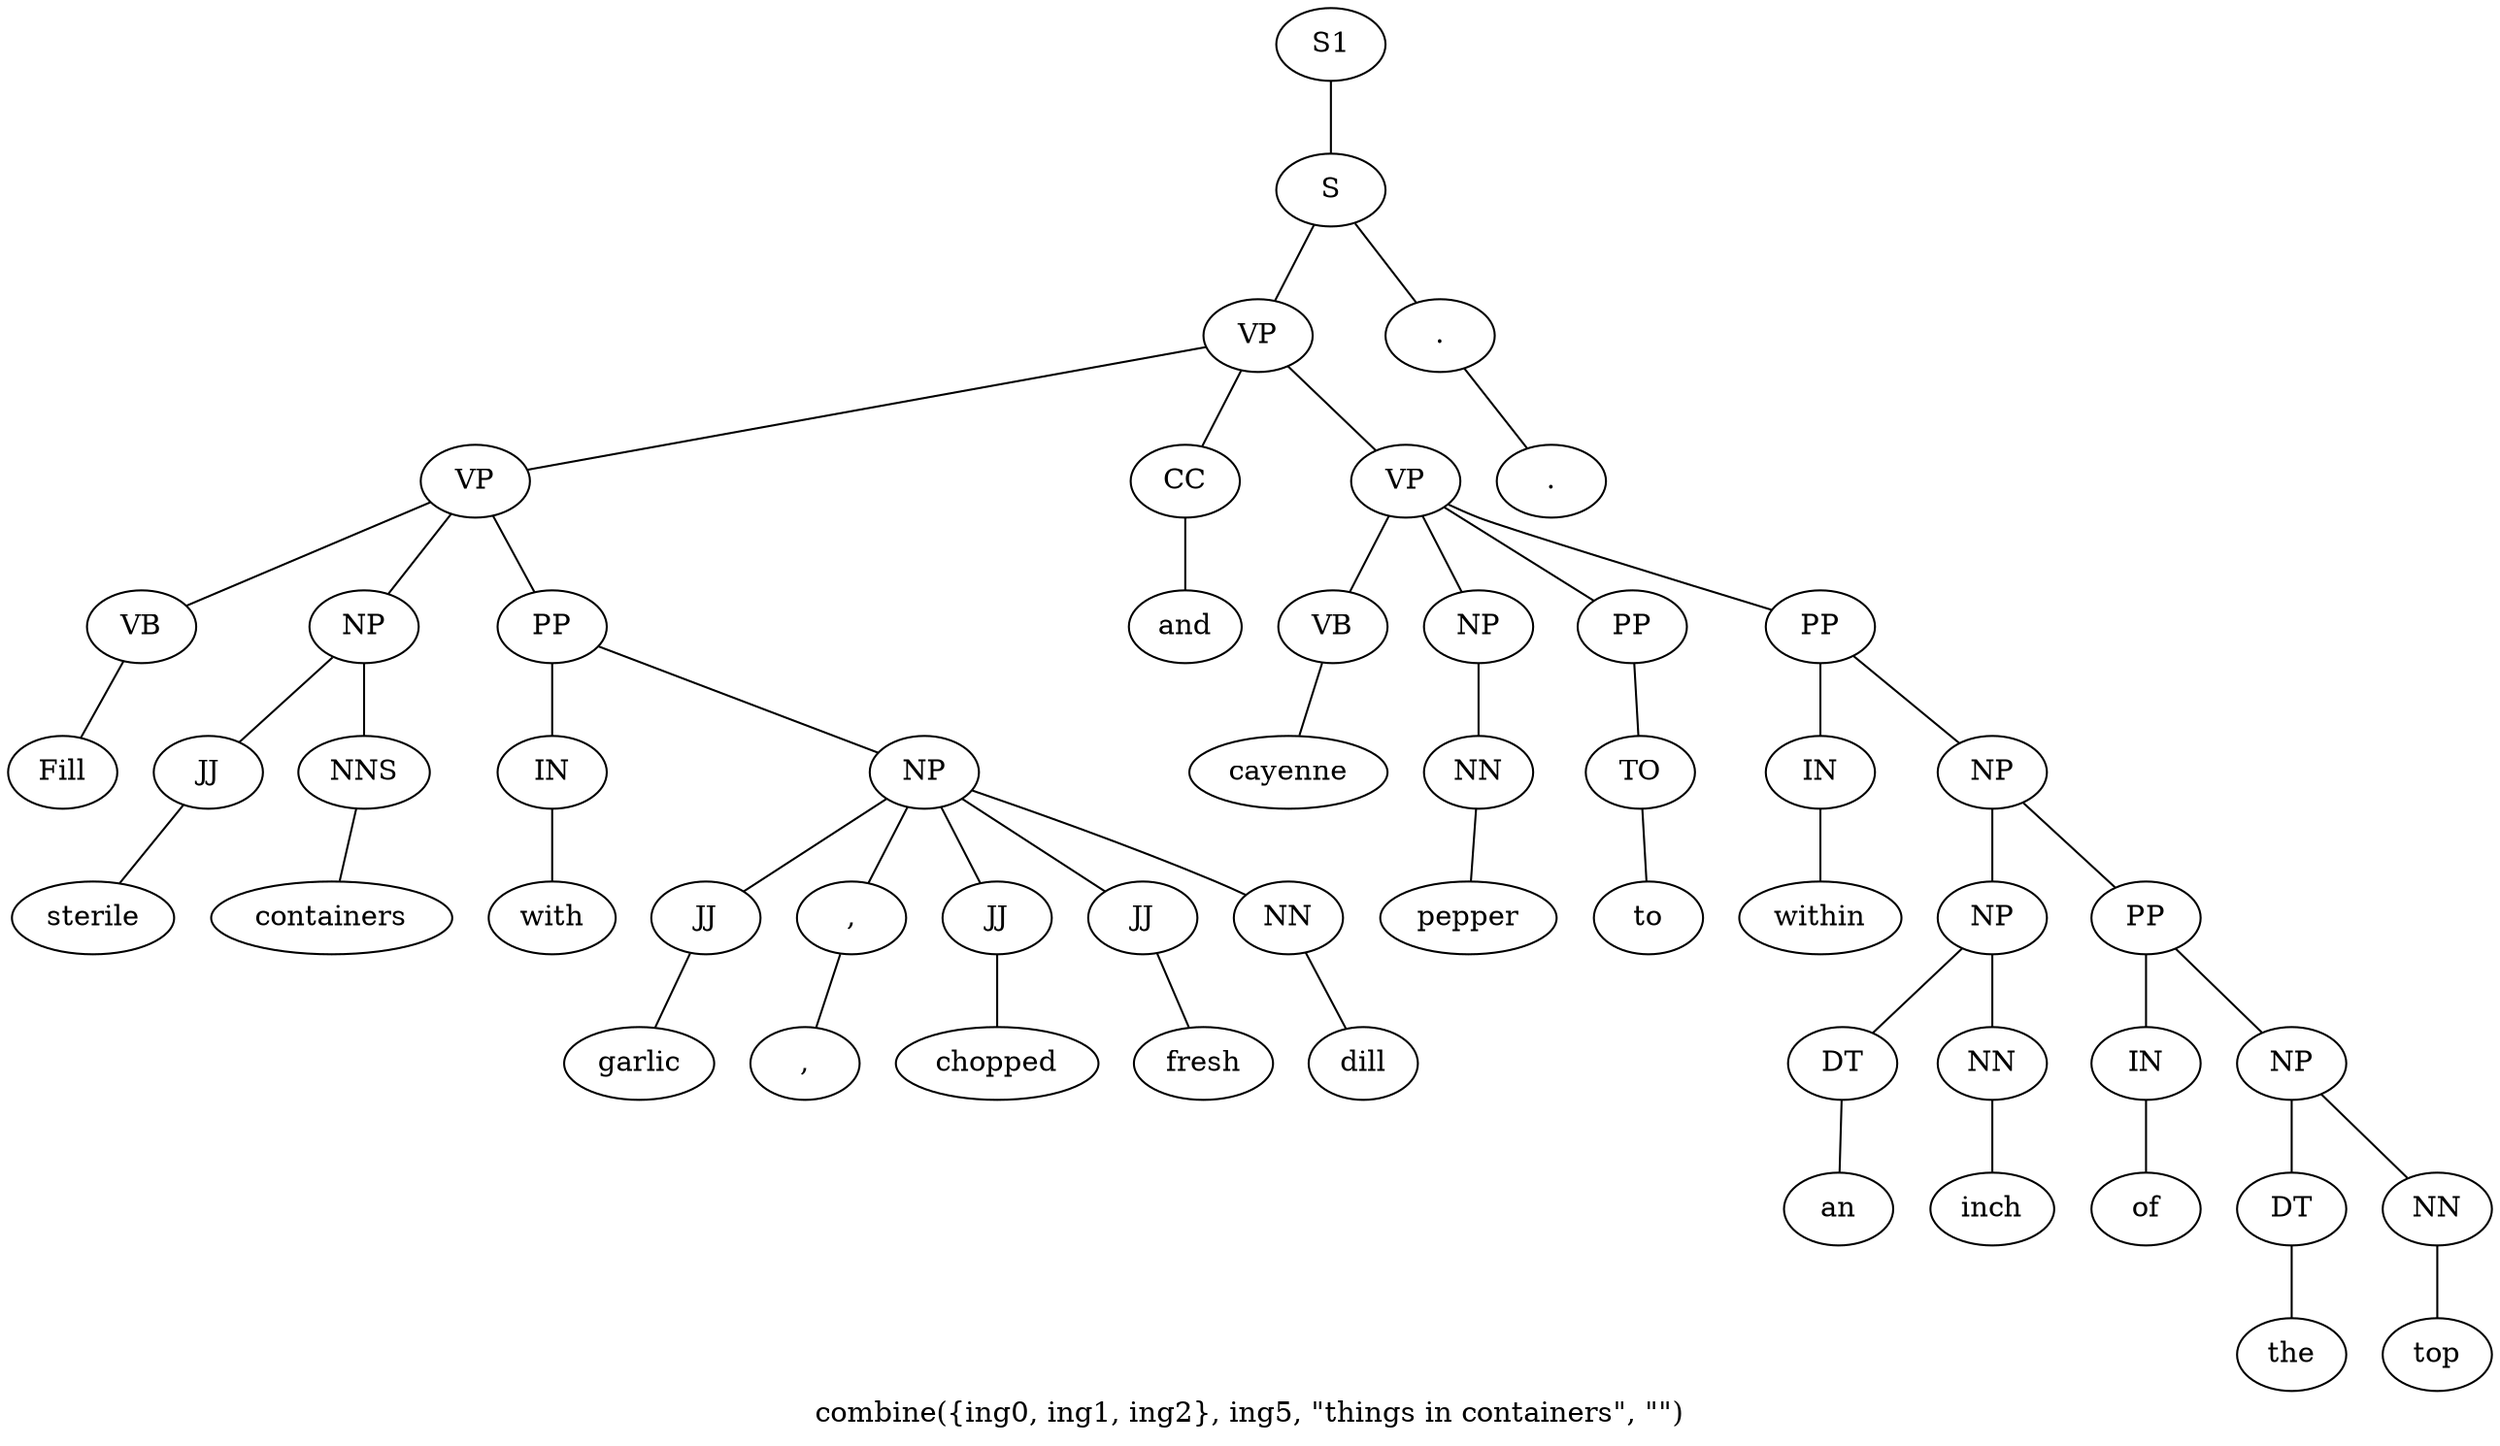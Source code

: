 graph SyntaxGraph {
	label = "combine({ing0, ing1, ing2}, ing5, \"things in containers\", \"\")";
	Node0 [label="S1"];
	Node1 [label="S"];
	Node2 [label="VP"];
	Node3 [label="VP"];
	Node4 [label="VB"];
	Node5 [label="Fill"];
	Node6 [label="NP"];
	Node7 [label="JJ"];
	Node8 [label="sterile"];
	Node9 [label="NNS"];
	Node10 [label="containers"];
	Node11 [label="PP"];
	Node12 [label="IN"];
	Node13 [label="with"];
	Node14 [label="NP"];
	Node15 [label="JJ"];
	Node16 [label="garlic"];
	Node17 [label=","];
	Node18 [label=","];
	Node19 [label="JJ"];
	Node20 [label="chopped"];
	Node21 [label="JJ"];
	Node22 [label="fresh"];
	Node23 [label="NN"];
	Node24 [label="dill"];
	Node25 [label="CC"];
	Node26 [label="and"];
	Node27 [label="VP"];
	Node28 [label="VB"];
	Node29 [label="cayenne"];
	Node30 [label="NP"];
	Node31 [label="NN"];
	Node32 [label="pepper"];
	Node33 [label="PP"];
	Node34 [label="TO"];
	Node35 [label="to"];
	Node36 [label="PP"];
	Node37 [label="IN"];
	Node38 [label="within"];
	Node39 [label="NP"];
	Node40 [label="NP"];
	Node41 [label="DT"];
	Node42 [label="an"];
	Node43 [label="NN"];
	Node44 [label="inch"];
	Node45 [label="PP"];
	Node46 [label="IN"];
	Node47 [label="of"];
	Node48 [label="NP"];
	Node49 [label="DT"];
	Node50 [label="the"];
	Node51 [label="NN"];
	Node52 [label="top"];
	Node53 [label="."];
	Node54 [label="."];

	Node0 -- Node1;
	Node1 -- Node2;
	Node1 -- Node53;
	Node2 -- Node3;
	Node2 -- Node25;
	Node2 -- Node27;
	Node3 -- Node4;
	Node3 -- Node6;
	Node3 -- Node11;
	Node4 -- Node5;
	Node6 -- Node7;
	Node6 -- Node9;
	Node7 -- Node8;
	Node9 -- Node10;
	Node11 -- Node12;
	Node11 -- Node14;
	Node12 -- Node13;
	Node14 -- Node15;
	Node14 -- Node17;
	Node14 -- Node19;
	Node14 -- Node21;
	Node14 -- Node23;
	Node15 -- Node16;
	Node17 -- Node18;
	Node19 -- Node20;
	Node21 -- Node22;
	Node23 -- Node24;
	Node25 -- Node26;
	Node27 -- Node28;
	Node27 -- Node30;
	Node27 -- Node33;
	Node27 -- Node36;
	Node28 -- Node29;
	Node30 -- Node31;
	Node31 -- Node32;
	Node33 -- Node34;
	Node34 -- Node35;
	Node36 -- Node37;
	Node36 -- Node39;
	Node37 -- Node38;
	Node39 -- Node40;
	Node39 -- Node45;
	Node40 -- Node41;
	Node40 -- Node43;
	Node41 -- Node42;
	Node43 -- Node44;
	Node45 -- Node46;
	Node45 -- Node48;
	Node46 -- Node47;
	Node48 -- Node49;
	Node48 -- Node51;
	Node49 -- Node50;
	Node51 -- Node52;
	Node53 -- Node54;
}
